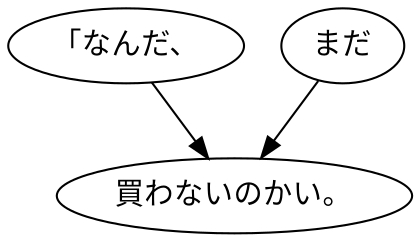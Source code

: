 digraph graph8042 {
	node0 [label="「なんだ、"];
	node1 [label="まだ"];
	node2 [label="買わないのかい。"];
	node0 -> node2;
	node1 -> node2;
}
